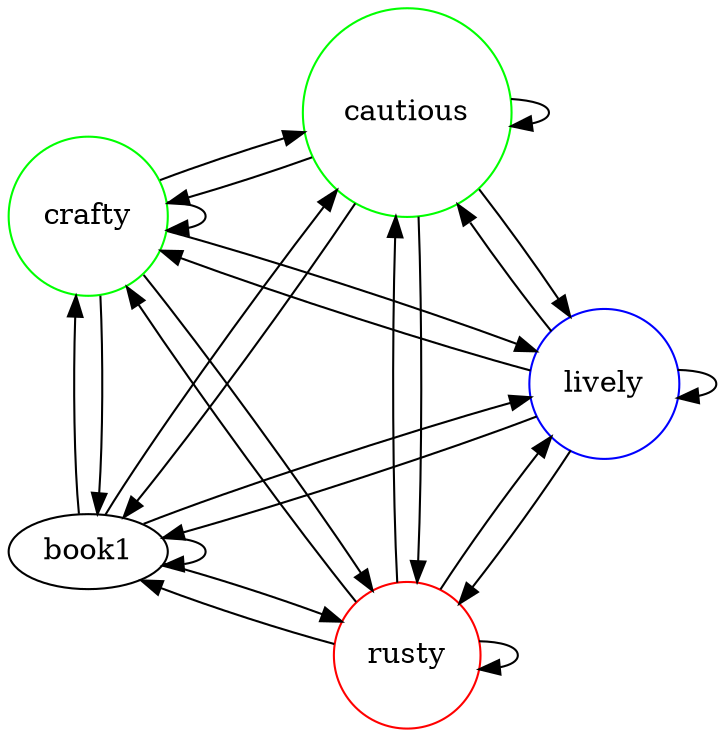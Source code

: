 // see https://stackoverflow.com/questions/46317240/how-to-layout-complete-graphs-circularly-using-dot-and-graphviz

strict digraph P  {
        layout=circo
        rusty [shape=circle, color=red]
        lively [color=blue, shape=circle]
        crafty [shape=circle, color=green]
        cautious [color=green, shape=circle]
        {book1, rusty, lively, cautious, crafty}->{book1, rusty, lively, cautious, crafty}
}
